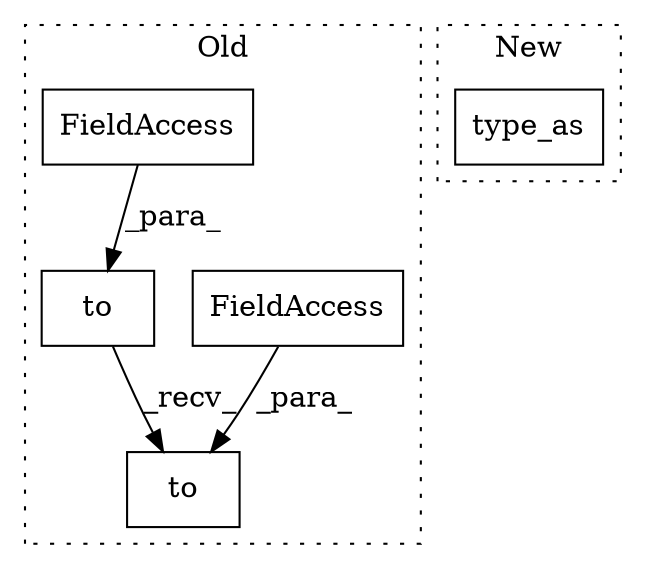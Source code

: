 digraph G {
subgraph cluster0 {
1 [label="to" a="32" s="1935,1949" l="3,1" shape="box"];
3 [label="FieldAccess" a="22" s="1938" l="11" shape="box"];
4 [label="to" a="32" s="1918,1933" l="3,1" shape="box"];
5 [label="FieldAccess" a="22" s="1921" l="12" shape="box"];
label = "Old";
style="dotted";
}
subgraph cluster1 {
2 [label="type_as" a="32" s="2029,2042" l="8,1" shape="box"];
label = "New";
style="dotted";
}
3 -> 1 [label="_para_"];
4 -> 1 [label="_recv_"];
5 -> 4 [label="_para_"];
}